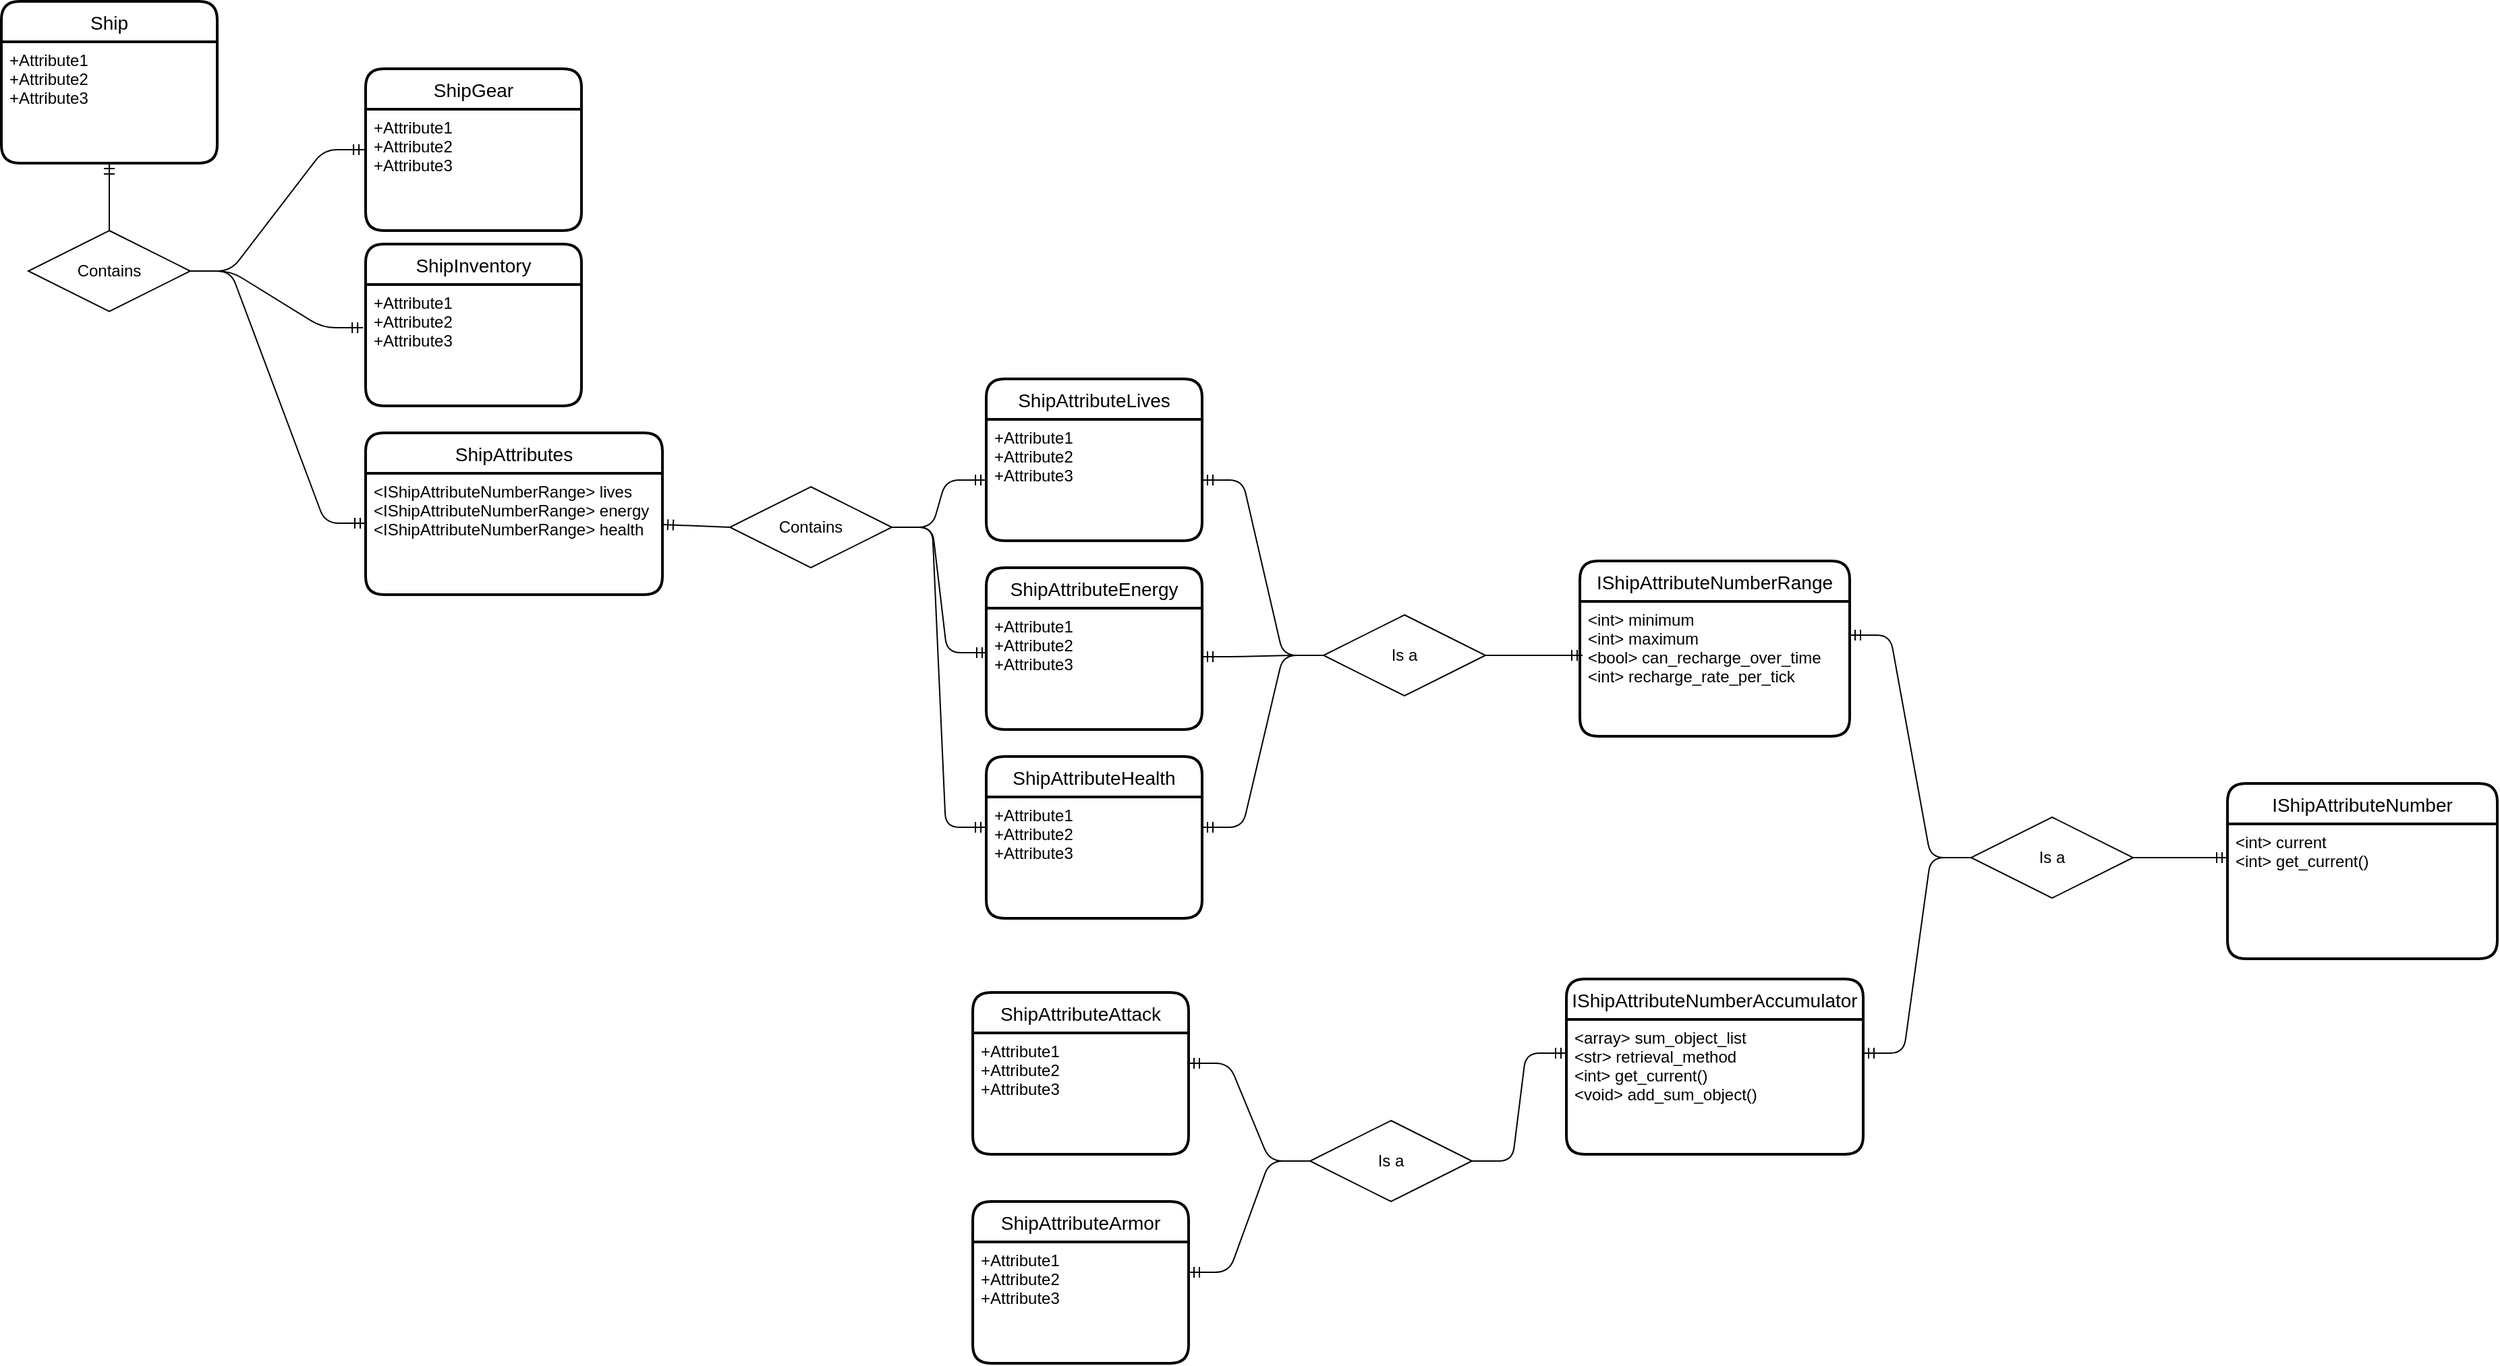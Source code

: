 <mxfile version="13.7.3" type="device"><diagram id="8zqfVnAQ-ARmHj-gf_6t" name="Page-1"><mxGraphModel dx="1422" dy="822" grid="1" gridSize="10" guides="1" tooltips="1" connect="1" arrows="1" fold="1" page="1" pageScale="1" pageWidth="850" pageHeight="1100" math="0" shadow="0"><root><mxCell id="0"/><mxCell id="1" parent="0"/><mxCell id="mEbAC2S-BGfCvlYAvzL6-27" value="ShipInventory" style="swimlane;childLayout=stackLayout;horizontal=1;startSize=30;horizontalStack=0;rounded=1;fontSize=14;fontStyle=0;strokeWidth=2;resizeParent=0;resizeLast=1;shadow=0;dashed=0;align=center;" vertex="1" parent="1"><mxGeometry x="290" y="190" width="160" height="120" as="geometry"/></mxCell><mxCell id="mEbAC2S-BGfCvlYAvzL6-28" value="+Attribute1&#10;+Attribute2&#10;+Attribute3" style="align=left;strokeColor=none;fillColor=none;spacingLeft=4;fontSize=12;verticalAlign=top;resizable=0;rotatable=0;part=1;" vertex="1" parent="mEbAC2S-BGfCvlYAvzL6-27"><mxGeometry y="30" width="160" height="90" as="geometry"/></mxCell><mxCell id="mEbAC2S-BGfCvlYAvzL6-29" value="ShipGear" style="swimlane;childLayout=stackLayout;horizontal=1;startSize=30;horizontalStack=0;rounded=1;fontSize=14;fontStyle=0;strokeWidth=2;resizeParent=0;resizeLast=1;shadow=0;dashed=0;align=center;" vertex="1" parent="1"><mxGeometry x="290" y="60" width="160" height="120" as="geometry"/></mxCell><mxCell id="mEbAC2S-BGfCvlYAvzL6-30" value="+Attribute1&#10;+Attribute2&#10;+Attribute3" style="align=left;strokeColor=none;fillColor=none;spacingLeft=4;fontSize=12;verticalAlign=top;resizable=0;rotatable=0;part=1;" vertex="1" parent="mEbAC2S-BGfCvlYAvzL6-29"><mxGeometry y="30" width="160" height="90" as="geometry"/></mxCell><mxCell id="mEbAC2S-BGfCvlYAvzL6-25" value="Ship" style="swimlane;childLayout=stackLayout;horizontal=1;startSize=30;horizontalStack=0;rounded=1;fontSize=14;fontStyle=0;strokeWidth=2;resizeParent=0;resizeLast=1;shadow=0;dashed=0;align=center;" vertex="1" parent="1"><mxGeometry x="20" y="10" width="160" height="120" as="geometry"/></mxCell><mxCell id="mEbAC2S-BGfCvlYAvzL6-26" value="+Attribute1&#10;+Attribute2&#10;+Attribute3" style="align=left;strokeColor=none;fillColor=none;spacingLeft=4;fontSize=12;verticalAlign=top;resizable=0;rotatable=0;part=1;" vertex="1" parent="mEbAC2S-BGfCvlYAvzL6-25"><mxGeometry y="30" width="160" height="90" as="geometry"/></mxCell><mxCell id="mEbAC2S-BGfCvlYAvzL6-39" value="Contains" style="shape=rhombus;perimeter=rhombusPerimeter;whiteSpace=wrap;html=1;align=center;" vertex="1" parent="1"><mxGeometry x="40" y="180" width="120" height="60" as="geometry"/></mxCell><mxCell id="mEbAC2S-BGfCvlYAvzL6-40" value="" style="fontSize=12;html=1;endArrow=none;startArrow=ERmandOne;exitX=0.5;exitY=1;exitDx=0;exitDy=0;entryX=0.5;entryY=0;entryDx=0;entryDy=0;endFill=0;" edge="1" parent="1" source="mEbAC2S-BGfCvlYAvzL6-26" target="mEbAC2S-BGfCvlYAvzL6-39"><mxGeometry width="100" height="100" relative="1" as="geometry"><mxPoint x="370" y="240" as="sourcePoint"/><mxPoint x="470" y="140" as="targetPoint"/></mxGeometry></mxCell><mxCell id="mEbAC2S-BGfCvlYAvzL6-41" value="" style="edgeStyle=entityRelationEdgeStyle;fontSize=12;html=1;endArrow=ERmandOne;startArrow=none;exitX=1;exitY=0.5;exitDx=0;exitDy=0;entryX=-0.006;entryY=0.333;entryDx=0;entryDy=0;entryPerimeter=0;startFill=0;" edge="1" parent="1" source="mEbAC2S-BGfCvlYAvzL6-39" target="mEbAC2S-BGfCvlYAvzL6-30"><mxGeometry width="100" height="100" relative="1" as="geometry"><mxPoint x="370" y="240" as="sourcePoint"/><mxPoint x="470" y="140" as="targetPoint"/></mxGeometry></mxCell><mxCell id="mEbAC2S-BGfCvlYAvzL6-42" value="" style="edgeStyle=entityRelationEdgeStyle;fontSize=12;html=1;endArrow=ERmandOne;startArrow=none;exitX=1;exitY=0.5;exitDx=0;exitDy=0;entryX=-0.012;entryY=0.356;entryDx=0;entryDy=0;entryPerimeter=0;startFill=0;" edge="1" parent="1" source="mEbAC2S-BGfCvlYAvzL6-39" target="mEbAC2S-BGfCvlYAvzL6-28"><mxGeometry width="100" height="100" relative="1" as="geometry"><mxPoint x="170" y="220" as="sourcePoint"/><mxPoint x="299.04" y="129.97" as="targetPoint"/></mxGeometry></mxCell><mxCell id="mEbAC2S-BGfCvlYAvzL6-43" value="ShipAttributes" style="swimlane;childLayout=stackLayout;horizontal=1;startSize=30;horizontalStack=0;rounded=1;fontSize=14;fontStyle=0;strokeWidth=2;resizeParent=0;resizeLast=1;shadow=0;dashed=0;align=center;" vertex="1" parent="1"><mxGeometry x="290" y="330" width="220" height="120" as="geometry"/></mxCell><mxCell id="mEbAC2S-BGfCvlYAvzL6-44" value="&lt;IShipAttributeNumberRange&gt; lives&#10;&lt;IShipAttributeNumberRange&gt; energy&#10;&lt;IShipAttributeNumberRange&gt; health" style="align=left;strokeColor=none;fillColor=none;spacingLeft=4;fontSize=12;verticalAlign=top;resizable=0;rotatable=0;part=1;" vertex="1" parent="mEbAC2S-BGfCvlYAvzL6-43"><mxGeometry y="30" width="220" height="90" as="geometry"/></mxCell><mxCell id="mEbAC2S-BGfCvlYAvzL6-45" value="" style="edgeStyle=entityRelationEdgeStyle;fontSize=12;html=1;endArrow=ERmandOne;startArrow=none;exitX=1;exitY=0.5;exitDx=0;exitDy=0;entryX=0;entryY=0.411;entryDx=0;entryDy=0;entryPerimeter=0;startFill=0;" edge="1" parent="1" source="mEbAC2S-BGfCvlYAvzL6-39" target="mEbAC2S-BGfCvlYAvzL6-44"><mxGeometry width="100" height="100" relative="1" as="geometry"><mxPoint x="170" y="220" as="sourcePoint"/><mxPoint x="298.08" y="262.04" as="targetPoint"/></mxGeometry></mxCell><mxCell id="mEbAC2S-BGfCvlYAvzL6-47" value="Contains" style="shape=rhombus;perimeter=rhombusPerimeter;whiteSpace=wrap;html=1;align=center;" vertex="1" parent="1"><mxGeometry x="560" y="370" width="120" height="60" as="geometry"/></mxCell><mxCell id="mEbAC2S-BGfCvlYAvzL6-48" value="" style="fontSize=12;html=1;endArrow=none;startArrow=ERmandOne;exitX=1;exitY=0.422;exitDx=0;exitDy=0;entryX=0;entryY=0.5;entryDx=0;entryDy=0;endFill=0;exitPerimeter=0;" edge="1" parent="1" source="mEbAC2S-BGfCvlYAvzL6-44" target="mEbAC2S-BGfCvlYAvzL6-47"><mxGeometry width="100" height="100" relative="1" as="geometry"><mxPoint x="110" y="140" as="sourcePoint"/><mxPoint x="110" y="190" as="targetPoint"/></mxGeometry></mxCell><mxCell id="mEbAC2S-BGfCvlYAvzL6-49" value="" style="edgeStyle=entityRelationEdgeStyle;fontSize=12;html=1;endArrow=ERmandOne;startArrow=none;exitX=1;exitY=0.5;exitDx=0;exitDy=0;entryX=0;entryY=0.5;entryDx=0;entryDy=0;startFill=0;" edge="1" parent="1" source="mEbAC2S-BGfCvlYAvzL6-47" target="mEbAC2S-BGfCvlYAvzL6-32"><mxGeometry width="100" height="100" relative="1" as="geometry"><mxPoint x="170" y="220" as="sourcePoint"/><mxPoint x="299.04" y="129.97" as="targetPoint"/></mxGeometry></mxCell><mxCell id="mEbAC2S-BGfCvlYAvzL6-50" value="" style="edgeStyle=entityRelationEdgeStyle;fontSize=12;html=1;endArrow=ERmandOne;startArrow=none;exitX=1;exitY=0.5;exitDx=0;exitDy=0;entryX=0.006;entryY=0.367;entryDx=0;entryDy=0;startFill=0;entryPerimeter=0;" edge="1" parent="1" source="mEbAC2S-BGfCvlYAvzL6-47" target="mEbAC2S-BGfCvlYAvzL6-34"><mxGeometry width="100" height="100" relative="1" as="geometry"><mxPoint x="630" y="410" as="sourcePoint"/><mxPoint x="700" y="375" as="targetPoint"/></mxGeometry></mxCell><mxCell id="mEbAC2S-BGfCvlYAvzL6-51" value="" style="edgeStyle=entityRelationEdgeStyle;fontSize=12;html=1;endArrow=ERmandOne;startArrow=none;exitX=1;exitY=0.5;exitDx=0;exitDy=0;entryX=0;entryY=0.25;entryDx=0;entryDy=0;startFill=0;" edge="1" parent="1" source="mEbAC2S-BGfCvlYAvzL6-47" target="mEbAC2S-BGfCvlYAvzL6-37"><mxGeometry width="100" height="100" relative="1" as="geometry"><mxPoint x="630" y="410" as="sourcePoint"/><mxPoint x="700.96" y="503.03" as="targetPoint"/></mxGeometry></mxCell><mxCell id="mEbAC2S-BGfCvlYAvzL6-52" value="Is a" style="shape=rhombus;perimeter=rhombusPerimeter;whiteSpace=wrap;html=1;align=center;" vertex="1" parent="1"><mxGeometry x="1000" y="465" width="120" height="60" as="geometry"/></mxCell><mxCell id="mEbAC2S-BGfCvlYAvzL6-53" value="" style="edgeStyle=entityRelationEdgeStyle;fontSize=12;html=1;endArrow=none;startArrow=ERmandOne;exitX=1;exitY=0.5;exitDx=0;exitDy=0;entryX=0;entryY=0.5;entryDx=0;entryDy=0;endFill=0;" edge="1" parent="1" source="mEbAC2S-BGfCvlYAvzL6-32" target="mEbAC2S-BGfCvlYAvzL6-52"><mxGeometry width="100" height="100" relative="1" as="geometry"><mxPoint x="810" y="440" as="sourcePoint"/><mxPoint x="910" y="340" as="targetPoint"/></mxGeometry></mxCell><mxCell id="mEbAC2S-BGfCvlYAvzL6-54" value="" style="edgeStyle=entityRelationEdgeStyle;fontSize=12;html=1;endArrow=none;startArrow=ERmandOne;exitX=1;exitY=0.4;exitDx=0;exitDy=0;entryX=0;entryY=0.5;entryDx=0;entryDy=0;endFill=0;exitPerimeter=0;" edge="1" parent="1" source="mEbAC2S-BGfCvlYAvzL6-34" target="mEbAC2S-BGfCvlYAvzL6-52"><mxGeometry width="100" height="100" relative="1" as="geometry"><mxPoint x="860" y="375" as="sourcePoint"/><mxPoint x="920" y="500" as="targetPoint"/></mxGeometry></mxCell><mxCell id="mEbAC2S-BGfCvlYAvzL6-55" value="" style="edgeStyle=entityRelationEdgeStyle;fontSize=12;html=1;endArrow=none;startArrow=ERmandOne;exitX=1;exitY=0.25;exitDx=0;exitDy=0;entryX=0;entryY=0.5;entryDx=0;entryDy=0;endFill=0;" edge="1" parent="1" source="mEbAC2S-BGfCvlYAvzL6-37" target="mEbAC2S-BGfCvlYAvzL6-52"><mxGeometry width="100" height="100" relative="1" as="geometry"><mxPoint x="860" y="375" as="sourcePoint"/><mxPoint x="920" y="500" as="targetPoint"/></mxGeometry></mxCell><mxCell id="mEbAC2S-BGfCvlYAvzL6-56" value="" style="edgeStyle=entityRelationEdgeStyle;fontSize=12;html=1;endArrow=ERmandOne;startArrow=none;exitX=1;exitY=0.5;exitDx=0;exitDy=0;entryX=0.01;entryY=0.4;entryDx=0;entryDy=0;startFill=0;entryPerimeter=0;" edge="1" parent="1" source="mEbAC2S-BGfCvlYAvzL6-52" target="mEbAC2S-BGfCvlYAvzL6-8"><mxGeometry width="100" height="100" relative="1" as="geometry"><mxPoint x="1040" y="470" as="sourcePoint"/><mxPoint x="1110" y="435" as="targetPoint"/></mxGeometry></mxCell><mxCell id="mEbAC2S-BGfCvlYAvzL6-31" value="ShipAttributeLives" style="swimlane;childLayout=stackLayout;horizontal=1;startSize=30;horizontalStack=0;rounded=1;fontSize=14;fontStyle=0;strokeWidth=2;resizeParent=0;resizeLast=1;shadow=0;dashed=0;align=center;" vertex="1" parent="1"><mxGeometry x="750" y="290" width="160" height="120" as="geometry"/></mxCell><mxCell id="mEbAC2S-BGfCvlYAvzL6-32" value="+Attribute1&#10;+Attribute2&#10;+Attribute3" style="align=left;strokeColor=none;fillColor=none;spacingLeft=4;fontSize=12;verticalAlign=top;resizable=0;rotatable=0;part=1;" vertex="1" parent="mEbAC2S-BGfCvlYAvzL6-31"><mxGeometry y="30" width="160" height="90" as="geometry"/></mxCell><mxCell id="mEbAC2S-BGfCvlYAvzL6-36" value="ShipAttributeHealth" style="swimlane;childLayout=stackLayout;horizontal=1;startSize=30;horizontalStack=0;rounded=1;fontSize=14;fontStyle=0;strokeWidth=2;resizeParent=0;resizeLast=1;shadow=0;dashed=0;align=center;" vertex="1" parent="1"><mxGeometry x="750" y="570" width="160" height="120" as="geometry"/></mxCell><mxCell id="mEbAC2S-BGfCvlYAvzL6-37" value="+Attribute1&#10;+Attribute2&#10;+Attribute3" style="align=left;strokeColor=none;fillColor=none;spacingLeft=4;fontSize=12;verticalAlign=top;resizable=0;rotatable=0;part=1;" vertex="1" parent="mEbAC2S-BGfCvlYAvzL6-36"><mxGeometry y="30" width="160" height="90" as="geometry"/></mxCell><mxCell id="mEbAC2S-BGfCvlYAvzL6-7" value="IShipAttributeNumberRange" style="swimlane;childLayout=stackLayout;horizontal=1;startSize=30;horizontalStack=0;rounded=1;fontSize=14;fontStyle=0;strokeWidth=2;resizeParent=0;resizeLast=1;shadow=0;dashed=0;align=center;" vertex="1" parent="1"><mxGeometry x="1190" y="425" width="200" height="130" as="geometry"/></mxCell><mxCell id="mEbAC2S-BGfCvlYAvzL6-8" value="&lt;int&gt; minimum&#10;&lt;int&gt; maximum&#10;&lt;bool&gt; can_recharge_over_time&#10;&lt;int&gt; recharge_rate_per_tick&#10;" style="align=left;strokeColor=none;fillColor=none;spacingLeft=4;fontSize=12;verticalAlign=top;resizable=0;rotatable=0;part=1;" vertex="1" parent="mEbAC2S-BGfCvlYAvzL6-7"><mxGeometry y="30" width="200" height="100" as="geometry"/></mxCell><mxCell id="mEbAC2S-BGfCvlYAvzL6-33" value="ShipAttributeEnergy" style="swimlane;childLayout=stackLayout;horizontal=1;startSize=30;horizontalStack=0;rounded=1;fontSize=14;fontStyle=0;strokeWidth=2;resizeParent=0;resizeLast=1;shadow=0;dashed=0;align=center;" vertex="1" parent="1"><mxGeometry x="750" y="430" width="160" height="120" as="geometry"/></mxCell><mxCell id="mEbAC2S-BGfCvlYAvzL6-34" value="+Attribute1&#10;+Attribute2&#10;+Attribute3" style="align=left;strokeColor=none;fillColor=none;spacingLeft=4;fontSize=12;verticalAlign=top;resizable=0;rotatable=0;part=1;" vertex="1" parent="mEbAC2S-BGfCvlYAvzL6-33"><mxGeometry y="30" width="160" height="90" as="geometry"/></mxCell><mxCell id="mEbAC2S-BGfCvlYAvzL6-61" value="Is a" style="shape=rhombus;perimeter=rhombusPerimeter;whiteSpace=wrap;html=1;align=center;" vertex="1" parent="1"><mxGeometry x="1480" y="615" width="120" height="60" as="geometry"/></mxCell><mxCell id="mEbAC2S-BGfCvlYAvzL6-62" value="" style="edgeStyle=entityRelationEdgeStyle;fontSize=12;html=1;endArrow=none;startArrow=ERmandOne;exitX=1;exitY=0.25;exitDx=0;exitDy=0;entryX=0;entryY=0.5;entryDx=0;entryDy=0;endFill=0;" edge="1" parent="1" source="mEbAC2S-BGfCvlYAvzL6-8" target="mEbAC2S-BGfCvlYAvzL6-61"><mxGeometry width="100" height="100" relative="1" as="geometry"><mxPoint x="1450" y="480" as="sourcePoint"/><mxPoint x="1540" y="610" as="targetPoint"/></mxGeometry></mxCell><mxCell id="mEbAC2S-BGfCvlYAvzL6-63" value="" style="edgeStyle=entityRelationEdgeStyle;fontSize=12;html=1;endArrow=none;startArrow=ERmandOne;exitX=1;exitY=0.25;exitDx=0;exitDy=0;entryX=0;entryY=0.5;entryDx=0;entryDy=0;endFill=0;" edge="1" parent="1" source="mEbAC2S-BGfCvlYAvzL6-23" target="mEbAC2S-BGfCvlYAvzL6-61"><mxGeometry width="100" height="100" relative="1" as="geometry"><mxPoint x="1400" y="490" as="sourcePoint"/><mxPoint x="1490" y="655" as="targetPoint"/></mxGeometry></mxCell><mxCell id="mEbAC2S-BGfCvlYAvzL6-64" value="" style="edgeStyle=entityRelationEdgeStyle;fontSize=12;html=1;endArrow=ERmandOne;startArrow=none;exitX=1;exitY=0.5;exitDx=0;exitDy=0;entryX=0;entryY=0.25;entryDx=0;entryDy=0;startFill=0;" edge="1" parent="1" source="mEbAC2S-BGfCvlYAvzL6-61" target="mEbAC2S-BGfCvlYAvzL6-60"><mxGeometry width="100" height="100" relative="1" as="geometry"><mxPoint x="1130" y="505" as="sourcePoint"/><mxPoint x="1202" y="505" as="targetPoint"/></mxGeometry></mxCell><mxCell id="mEbAC2S-BGfCvlYAvzL6-59" value="IShipAttributeNumber" style="swimlane;childLayout=stackLayout;horizontal=1;startSize=30;horizontalStack=0;rounded=1;fontSize=14;fontStyle=0;strokeWidth=2;resizeParent=0;resizeLast=1;shadow=0;dashed=0;align=center;" vertex="1" parent="1"><mxGeometry x="1670" y="590" width="200" height="130" as="geometry"/></mxCell><mxCell id="mEbAC2S-BGfCvlYAvzL6-60" value="&lt;int&gt; current&#10;&lt;int&gt; get_current()&#10;" style="align=left;strokeColor=none;fillColor=none;spacingLeft=4;fontSize=12;verticalAlign=top;resizable=0;rotatable=0;part=1;" vertex="1" parent="mEbAC2S-BGfCvlYAvzL6-59"><mxGeometry y="30" width="200" height="100" as="geometry"/></mxCell><mxCell id="mEbAC2S-BGfCvlYAvzL6-65" value="Is a" style="shape=rhombus;perimeter=rhombusPerimeter;whiteSpace=wrap;html=1;align=center;" vertex="1" parent="1"><mxGeometry x="990" y="840" width="120" height="60" as="geometry"/></mxCell><mxCell id="mEbAC2S-BGfCvlYAvzL6-66" value="" style="edgeStyle=entityRelationEdgeStyle;fontSize=12;html=1;endArrow=ERmandOne;startArrow=none;exitX=1;exitY=0.5;exitDx=0;exitDy=0;entryX=0;entryY=0.25;entryDx=0;entryDy=0;startFill=0;" edge="1" parent="1" source="mEbAC2S-BGfCvlYAvzL6-65" target="mEbAC2S-BGfCvlYAvzL6-23"><mxGeometry width="100" height="100" relative="1" as="geometry"><mxPoint x="1130" y="505" as="sourcePoint"/><mxPoint x="1202" y="505" as="targetPoint"/></mxGeometry></mxCell><mxCell id="mEbAC2S-BGfCvlYAvzL6-22" value="IShipAttributeNumberAccumulator" style="swimlane;childLayout=stackLayout;horizontal=1;startSize=30;horizontalStack=0;rounded=1;fontSize=14;fontStyle=0;strokeWidth=2;resizeParent=0;resizeLast=1;shadow=0;dashed=0;align=center;" vertex="1" parent="1"><mxGeometry x="1180" y="735" width="220" height="130" as="geometry"/></mxCell><mxCell id="mEbAC2S-BGfCvlYAvzL6-23" value="&lt;array&gt; sum_object_list&#10;&lt;str&gt; retrieval_method&#10;&lt;int&gt; get_current()&#10;&lt;void&gt; add_sum_object()" style="align=left;strokeColor=none;fillColor=none;spacingLeft=4;fontSize=12;verticalAlign=top;resizable=0;rotatable=0;part=1;" vertex="1" parent="mEbAC2S-BGfCvlYAvzL6-22"><mxGeometry y="30" width="220" height="100" as="geometry"/></mxCell><mxCell id="mEbAC2S-BGfCvlYAvzL6-67" value="" style="edgeStyle=entityRelationEdgeStyle;fontSize=12;html=1;endArrow=none;startArrow=ERmandOne;exitX=1;exitY=0.25;exitDx=0;exitDy=0;entryX=0;entryY=0.5;entryDx=0;entryDy=0;endFill=0;" edge="1" parent="1" source="mEbAC2S-BGfCvlYAvzL6-58" target="mEbAC2S-BGfCvlYAvzL6-65"><mxGeometry width="100" height="100" relative="1" as="geometry"><mxPoint x="920" y="632.5" as="sourcePoint"/><mxPoint x="1010" y="505" as="targetPoint"/></mxGeometry></mxCell><mxCell id="mEbAC2S-BGfCvlYAvzL6-70" value="" style="edgeStyle=entityRelationEdgeStyle;fontSize=12;html=1;endArrow=none;startArrow=ERmandOne;exitX=1;exitY=0.25;exitDx=0;exitDy=0;entryX=0;entryY=0.5;entryDx=0;entryDy=0;endFill=0;" edge="1" parent="1" source="mEbAC2S-BGfCvlYAvzL6-69" target="mEbAC2S-BGfCvlYAvzL6-65"><mxGeometry width="100" height="100" relative="1" as="geometry"><mxPoint x="910" y="802.5" as="sourcePoint"/><mxPoint x="990" y="840" as="targetPoint"/></mxGeometry></mxCell><mxCell id="mEbAC2S-BGfCvlYAvzL6-68" value="ShipAttributeArmor" style="swimlane;childLayout=stackLayout;horizontal=1;startSize=30;horizontalStack=0;rounded=1;fontSize=14;fontStyle=0;strokeWidth=2;resizeParent=0;resizeLast=1;shadow=0;dashed=0;align=center;" vertex="1" parent="1"><mxGeometry x="740" y="900" width="160" height="120" as="geometry"/></mxCell><mxCell id="mEbAC2S-BGfCvlYAvzL6-69" value="+Attribute1&#10;+Attribute2&#10;+Attribute3" style="align=left;strokeColor=none;fillColor=none;spacingLeft=4;fontSize=12;verticalAlign=top;resizable=0;rotatable=0;part=1;" vertex="1" parent="mEbAC2S-BGfCvlYAvzL6-68"><mxGeometry y="30" width="160" height="90" as="geometry"/></mxCell><mxCell id="mEbAC2S-BGfCvlYAvzL6-71" style="edgeStyle=none;rounded=0;orthogonalLoop=1;jettySize=auto;html=1;exitX=0.75;exitY=0;exitDx=0;exitDy=0;startArrow=none;startFill=0;endArrow=none;endFill=0;" edge="1" parent="mEbAC2S-BGfCvlYAvzL6-68" source="mEbAC2S-BGfCvlYAvzL6-69" target="mEbAC2S-BGfCvlYAvzL6-69"><mxGeometry relative="1" as="geometry"/></mxCell><mxCell id="mEbAC2S-BGfCvlYAvzL6-57" value="ShipAttributeAttack" style="swimlane;childLayout=stackLayout;horizontal=1;startSize=30;horizontalStack=0;rounded=1;fontSize=14;fontStyle=0;strokeWidth=2;resizeParent=0;resizeLast=1;shadow=0;dashed=0;align=center;" vertex="1" parent="1"><mxGeometry x="740" y="745" width="160" height="120" as="geometry"/></mxCell><mxCell id="mEbAC2S-BGfCvlYAvzL6-58" value="+Attribute1&#10;+Attribute2&#10;+Attribute3" style="align=left;strokeColor=none;fillColor=none;spacingLeft=4;fontSize=12;verticalAlign=top;resizable=0;rotatable=0;part=1;" vertex="1" parent="mEbAC2S-BGfCvlYAvzL6-57"><mxGeometry y="30" width="160" height="90" as="geometry"/></mxCell></root></mxGraphModel></diagram></mxfile>